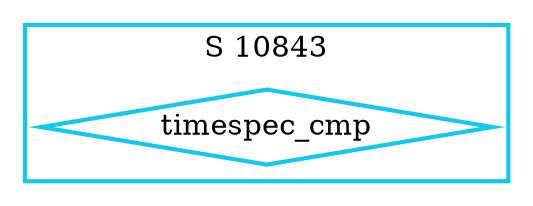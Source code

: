 digraph G {
  ratio=0.500000;
  "UV timespec_cmp (10843)" [shape=diamond, label="timespec_cmp",
                             color="#10C8F0", style=bold];
  
  subgraph cluster_10843 { label="S 10843";
    color="#10C8F0";
    style=bold;
    "UV timespec_cmp (10843)"; };
  
  
  }